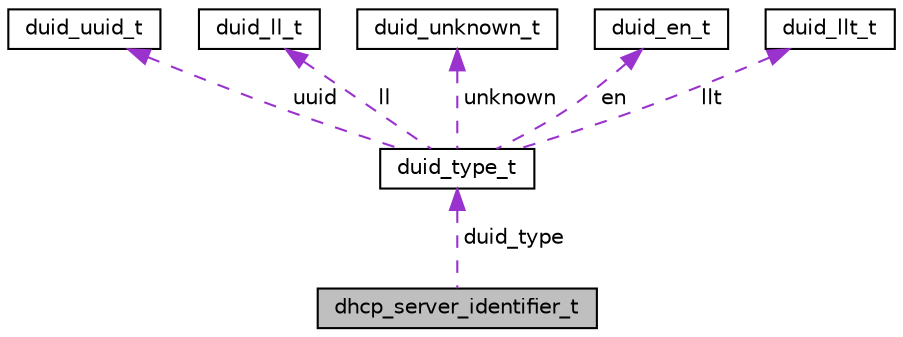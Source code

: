 digraph "dhcp_server_identifier_t"
{
 // LATEX_PDF_SIZE
  bgcolor="transparent";
  edge [fontname="Helvetica",fontsize="10",labelfontname="Helvetica",labelfontsize="10"];
  node [fontname="Helvetica",fontsize="10",shape=record];
  Node1 [label="dhcp_server_identifier_t",height=0.2,width=0.4,color="black", fillcolor="grey75", style="filled", fontcolor="black",tooltip=" "];
  Node2 -> Node1 [dir="back",color="darkorchid3",fontsize="10",style="dashed",label=" duid_type" ,fontname="Helvetica"];
  Node2 [label="duid_type_t",height=0.2,width=0.4,color="black",URL="$EvenstarDhcp_8h.html#unionduid__type__t",tooltip=" "];
  Node3 -> Node2 [dir="back",color="darkorchid3",fontsize="10",style="dashed",label=" uuid" ,fontname="Helvetica"];
  Node3 [label="duid_uuid_t",height=0.2,width=0.4,color="black",URL="$EvenstarDhcp_8h.html#structduid__uuid__t",tooltip=" "];
  Node4 -> Node2 [dir="back",color="darkorchid3",fontsize="10",style="dashed",label=" ll" ,fontname="Helvetica"];
  Node4 [label="duid_ll_t",height=0.2,width=0.4,color="black",URL="$EvenstarDhcp_8h.html#structduid__ll__t",tooltip=" "];
  Node5 -> Node2 [dir="back",color="darkorchid3",fontsize="10",style="dashed",label=" unknown" ,fontname="Helvetica"];
  Node5 [label="duid_unknown_t",height=0.2,width=0.4,color="black",URL="$EvenstarDhcp_8h.html#structduid__unknown__t",tooltip=" "];
  Node6 -> Node2 [dir="back",color="darkorchid3",fontsize="10",style="dashed",label=" en" ,fontname="Helvetica"];
  Node6 [label="duid_en_t",height=0.2,width=0.4,color="black",URL="$EvenstarDhcp_8h.html#structduid__en__t",tooltip=" "];
  Node7 -> Node2 [dir="back",color="darkorchid3",fontsize="10",style="dashed",label=" llt" ,fontname="Helvetica"];
  Node7 [label="duid_llt_t",height=0.2,width=0.4,color="black",URL="$EvenstarDhcp_8h.html#structduid__llt__t",tooltip=" "];
}
